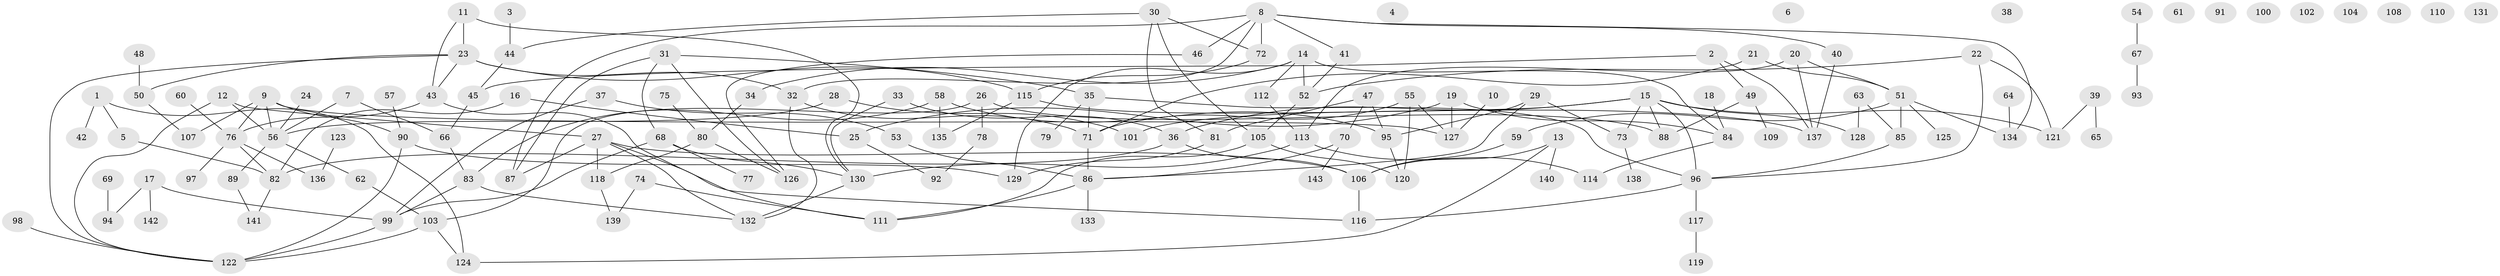 // coarse degree distribution, {6: 0.05, 5: 0.07, 2: 0.22, 0: 0.11, 9: 0.02, 3: 0.15, 8: 0.02, 7: 0.04, 1: 0.18, 4: 0.14}
// Generated by graph-tools (version 1.1) at 2025/16/03/04/25 18:16:38]
// undirected, 143 vertices, 189 edges
graph export_dot {
graph [start="1"]
  node [color=gray90,style=filled];
  1;
  2;
  3;
  4;
  5;
  6;
  7;
  8;
  9;
  10;
  11;
  12;
  13;
  14;
  15;
  16;
  17;
  18;
  19;
  20;
  21;
  22;
  23;
  24;
  25;
  26;
  27;
  28;
  29;
  30;
  31;
  32;
  33;
  34;
  35;
  36;
  37;
  38;
  39;
  40;
  41;
  42;
  43;
  44;
  45;
  46;
  47;
  48;
  49;
  50;
  51;
  52;
  53;
  54;
  55;
  56;
  57;
  58;
  59;
  60;
  61;
  62;
  63;
  64;
  65;
  66;
  67;
  68;
  69;
  70;
  71;
  72;
  73;
  74;
  75;
  76;
  77;
  78;
  79;
  80;
  81;
  82;
  83;
  84;
  85;
  86;
  87;
  88;
  89;
  90;
  91;
  92;
  93;
  94;
  95;
  96;
  97;
  98;
  99;
  100;
  101;
  102;
  103;
  104;
  105;
  106;
  107;
  108;
  109;
  110;
  111;
  112;
  113;
  114;
  115;
  116;
  117;
  118;
  119;
  120;
  121;
  122;
  123;
  124;
  125;
  126;
  127;
  128;
  129;
  130;
  131;
  132;
  133;
  134;
  135;
  136;
  137;
  138;
  139;
  140;
  141;
  142;
  143;
  1 -- 5;
  1 -- 42;
  1 -- 124;
  2 -- 45;
  2 -- 49;
  2 -- 137;
  3 -- 44;
  5 -- 82;
  7 -- 56;
  7 -- 66;
  8 -- 32;
  8 -- 40;
  8 -- 41;
  8 -- 46;
  8 -- 72;
  8 -- 87;
  8 -- 134;
  9 -- 56;
  9 -- 76;
  9 -- 90;
  9 -- 107;
  9 -- 127;
  10 -- 127;
  11 -- 23;
  11 -- 43;
  11 -- 130;
  12 -- 27;
  12 -- 56;
  12 -- 122;
  13 -- 106;
  13 -- 124;
  13 -- 140;
  14 -- 34;
  14 -- 52;
  14 -- 84;
  14 -- 112;
  14 -- 129;
  15 -- 36;
  15 -- 73;
  15 -- 88;
  15 -- 96;
  15 -- 101;
  15 -- 121;
  15 -- 128;
  16 -- 25;
  16 -- 82;
  17 -- 94;
  17 -- 99;
  17 -- 142;
  18 -- 84;
  19 -- 25;
  19 -- 84;
  19 -- 127;
  20 -- 51;
  20 -- 113;
  20 -- 137;
  21 -- 51;
  21 -- 71;
  22 -- 52;
  22 -- 96;
  22 -- 121;
  23 -- 32;
  23 -- 43;
  23 -- 50;
  23 -- 115;
  23 -- 122;
  24 -- 56;
  25 -- 92;
  26 -- 78;
  26 -- 88;
  26 -- 103;
  27 -- 87;
  27 -- 106;
  27 -- 116;
  27 -- 118;
  27 -- 132;
  28 -- 56;
  28 -- 101;
  29 -- 73;
  29 -- 86;
  29 -- 95;
  30 -- 44;
  30 -- 72;
  30 -- 81;
  30 -- 105;
  31 -- 35;
  31 -- 68;
  31 -- 87;
  31 -- 126;
  32 -- 71;
  32 -- 132;
  33 -- 36;
  33 -- 130;
  34 -- 80;
  35 -- 71;
  35 -- 79;
  35 -- 96;
  36 -- 82;
  36 -- 106;
  37 -- 53;
  37 -- 99;
  39 -- 65;
  39 -- 121;
  40 -- 137;
  41 -- 52;
  43 -- 76;
  43 -- 111;
  44 -- 45;
  45 -- 66;
  46 -- 126;
  47 -- 70;
  47 -- 81;
  47 -- 95;
  48 -- 50;
  49 -- 88;
  49 -- 109;
  50 -- 107;
  51 -- 59;
  51 -- 85;
  51 -- 125;
  51 -- 134;
  52 -- 105;
  53 -- 86;
  54 -- 67;
  55 -- 71;
  55 -- 120;
  55 -- 127;
  56 -- 62;
  56 -- 89;
  57 -- 90;
  58 -- 83;
  58 -- 95;
  58 -- 135;
  59 -- 106;
  60 -- 76;
  62 -- 103;
  63 -- 85;
  63 -- 128;
  64 -- 134;
  66 -- 83;
  67 -- 93;
  68 -- 77;
  68 -- 99;
  68 -- 130;
  69 -- 94;
  70 -- 86;
  70 -- 143;
  71 -- 86;
  72 -- 115;
  73 -- 138;
  74 -- 111;
  74 -- 139;
  75 -- 80;
  76 -- 82;
  76 -- 97;
  76 -- 136;
  78 -- 92;
  80 -- 118;
  80 -- 126;
  81 -- 129;
  82 -- 141;
  83 -- 99;
  83 -- 132;
  84 -- 114;
  85 -- 96;
  86 -- 111;
  86 -- 133;
  89 -- 141;
  90 -- 122;
  90 -- 129;
  95 -- 120;
  96 -- 116;
  96 -- 117;
  98 -- 122;
  99 -- 122;
  103 -- 122;
  103 -- 124;
  105 -- 111;
  105 -- 120;
  106 -- 116;
  112 -- 113;
  113 -- 114;
  113 -- 130;
  115 -- 135;
  115 -- 137;
  117 -- 119;
  118 -- 139;
  123 -- 136;
  130 -- 132;
}
